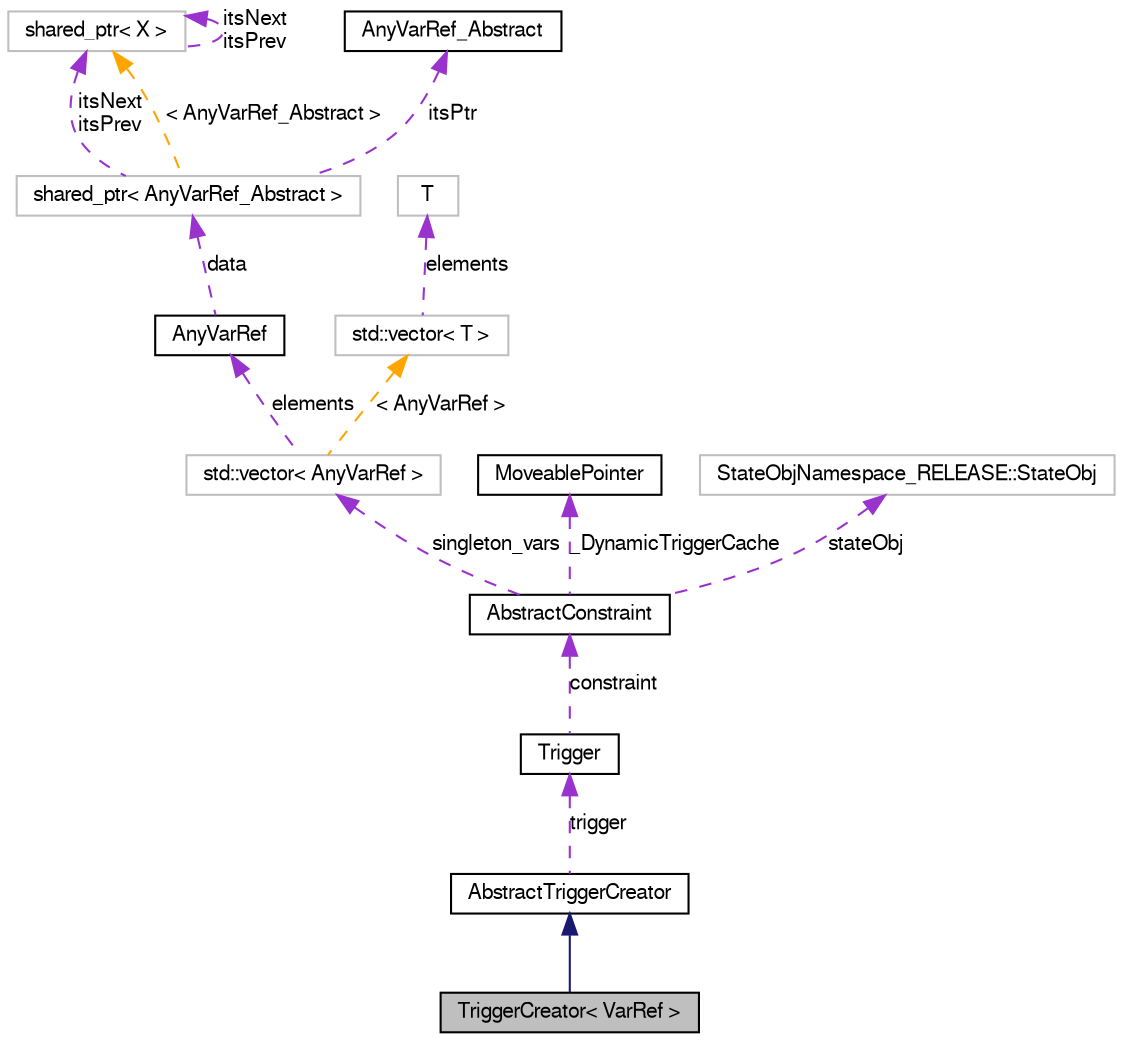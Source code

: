 digraph G
{
  edge [fontname="FreeSans",fontsize="10",labelfontname="FreeSans",labelfontsize="10"];
  node [fontname="FreeSans",fontsize="10",shape=record];
  Node1 [label="TriggerCreator\< VarRef \>",height=0.2,width=0.4,color="black", fillcolor="grey75", style="filled" fontcolor="black"];
  Node2 -> Node1 [dir=back,color="midnightblue",fontsize="10",style="solid",fontname="FreeSans"];
  Node2 [label="AbstractTriggerCreator",height=0.2,width=0.4,color="black", fillcolor="white", style="filled",URL="$struct_abstract_trigger_creator.html",tooltip="Abstract Type that represents any Trigger Creator."];
  Node3 -> Node2 [dir=back,color="darkorchid3",fontsize="10",style="dashed",label="trigger",fontname="FreeSans"];
  Node3 [label="Trigger",height=0.2,width=0.4,color="black", fillcolor="white", style="filled",URL="$class_trigger.html",tooltip="The classes which are used to build the queue."];
  Node4 -> Node3 [dir=back,color="darkorchid3",fontsize="10",style="dashed",label="constraint",fontname="FreeSans"];
  Node4 [label="AbstractConstraint",height=0.2,width=0.4,color="black", fillcolor="white", style="filled",URL="$class_abstract_constraint.html",tooltip="Base type from which all constraints are derived."];
  Node5 -> Node4 [dir=back,color="darkorchid3",fontsize="10",style="dashed",label="singleton_vars",fontname="FreeSans"];
  Node5 [label="std::vector\< AnyVarRef \>",height=0.2,width=0.4,color="grey75", fillcolor="white", style="filled"];
  Node6 -> Node5 [dir=back,color="darkorchid3",fontsize="10",style="dashed",label="elements",fontname="FreeSans"];
  Node6 [label="AnyVarRef",height=0.2,width=0.4,color="black", fillcolor="white", style="filled",URL="$class_any_var_ref.html",tooltip="Provides a method of wrapping any variable type in a general wrapper."];
  Node7 -> Node6 [dir=back,color="darkorchid3",fontsize="10",style="dashed",label="data",fontname="FreeSans"];
  Node7 [label="shared_ptr\< AnyVarRef_Abstract \>",height=0.2,width=0.4,color="grey75", fillcolor="white", style="filled"];
  Node8 -> Node7 [dir=back,color="darkorchid3",fontsize="10",style="dashed",label="itsNext\nitsPrev",fontname="FreeSans"];
  Node8 [label="shared_ptr\< X \>",height=0.2,width=0.4,color="grey75", fillcolor="white", style="filled"];
  Node8 -> Node8 [dir=back,color="darkorchid3",fontsize="10",style="dashed",label="itsNext\nitsPrev",fontname="FreeSans"];
  Node9 -> Node7 [dir=back,color="darkorchid3",fontsize="10",style="dashed",label="itsPtr",fontname="FreeSans"];
  Node9 [label="AnyVarRef_Abstract",height=0.2,width=0.4,color="black", fillcolor="white", style="filled",URL="$struct_any_var_ref___abstract.html",tooltip="Internal type used by AnyVarRef."];
  Node8 -> Node7 [dir=back,color="orange",fontsize="10",style="dashed",label="\< AnyVarRef_Abstract \>",fontname="FreeSans"];
  Node10 -> Node5 [dir=back,color="orange",fontsize="10",style="dashed",label="\< AnyVarRef \>",fontname="FreeSans"];
  Node10 [label="std::vector\< T \>",height=0.2,width=0.4,color="grey75", fillcolor="white", style="filled",tooltip="STL class."];
  Node11 -> Node10 [dir=back,color="darkorchid3",fontsize="10",style="dashed",label="elements",fontname="FreeSans"];
  Node11 [label="T",height=0.2,width=0.4,color="grey75", fillcolor="white", style="filled"];
  Node12 -> Node4 [dir=back,color="darkorchid3",fontsize="10",style="dashed",label="_DynamicTriggerCache",fontname="FreeSans"];
  Node12 [label="MoveablePointer",height=0.2,width=0.4,color="black", fillcolor="white", style="filled",URL="$class_moveable_pointer.html",tooltip="Class which represents a moveable pointer."];
  Node13 -> Node4 [dir=back,color="darkorchid3",fontsize="10",style="dashed",label="stateObj",fontname="FreeSans"];
  Node13 [label="StateObjNamespace_RELEASE::StateObj",height=0.2,width=0.4,color="grey75", fillcolor="white", style="filled"];
}
